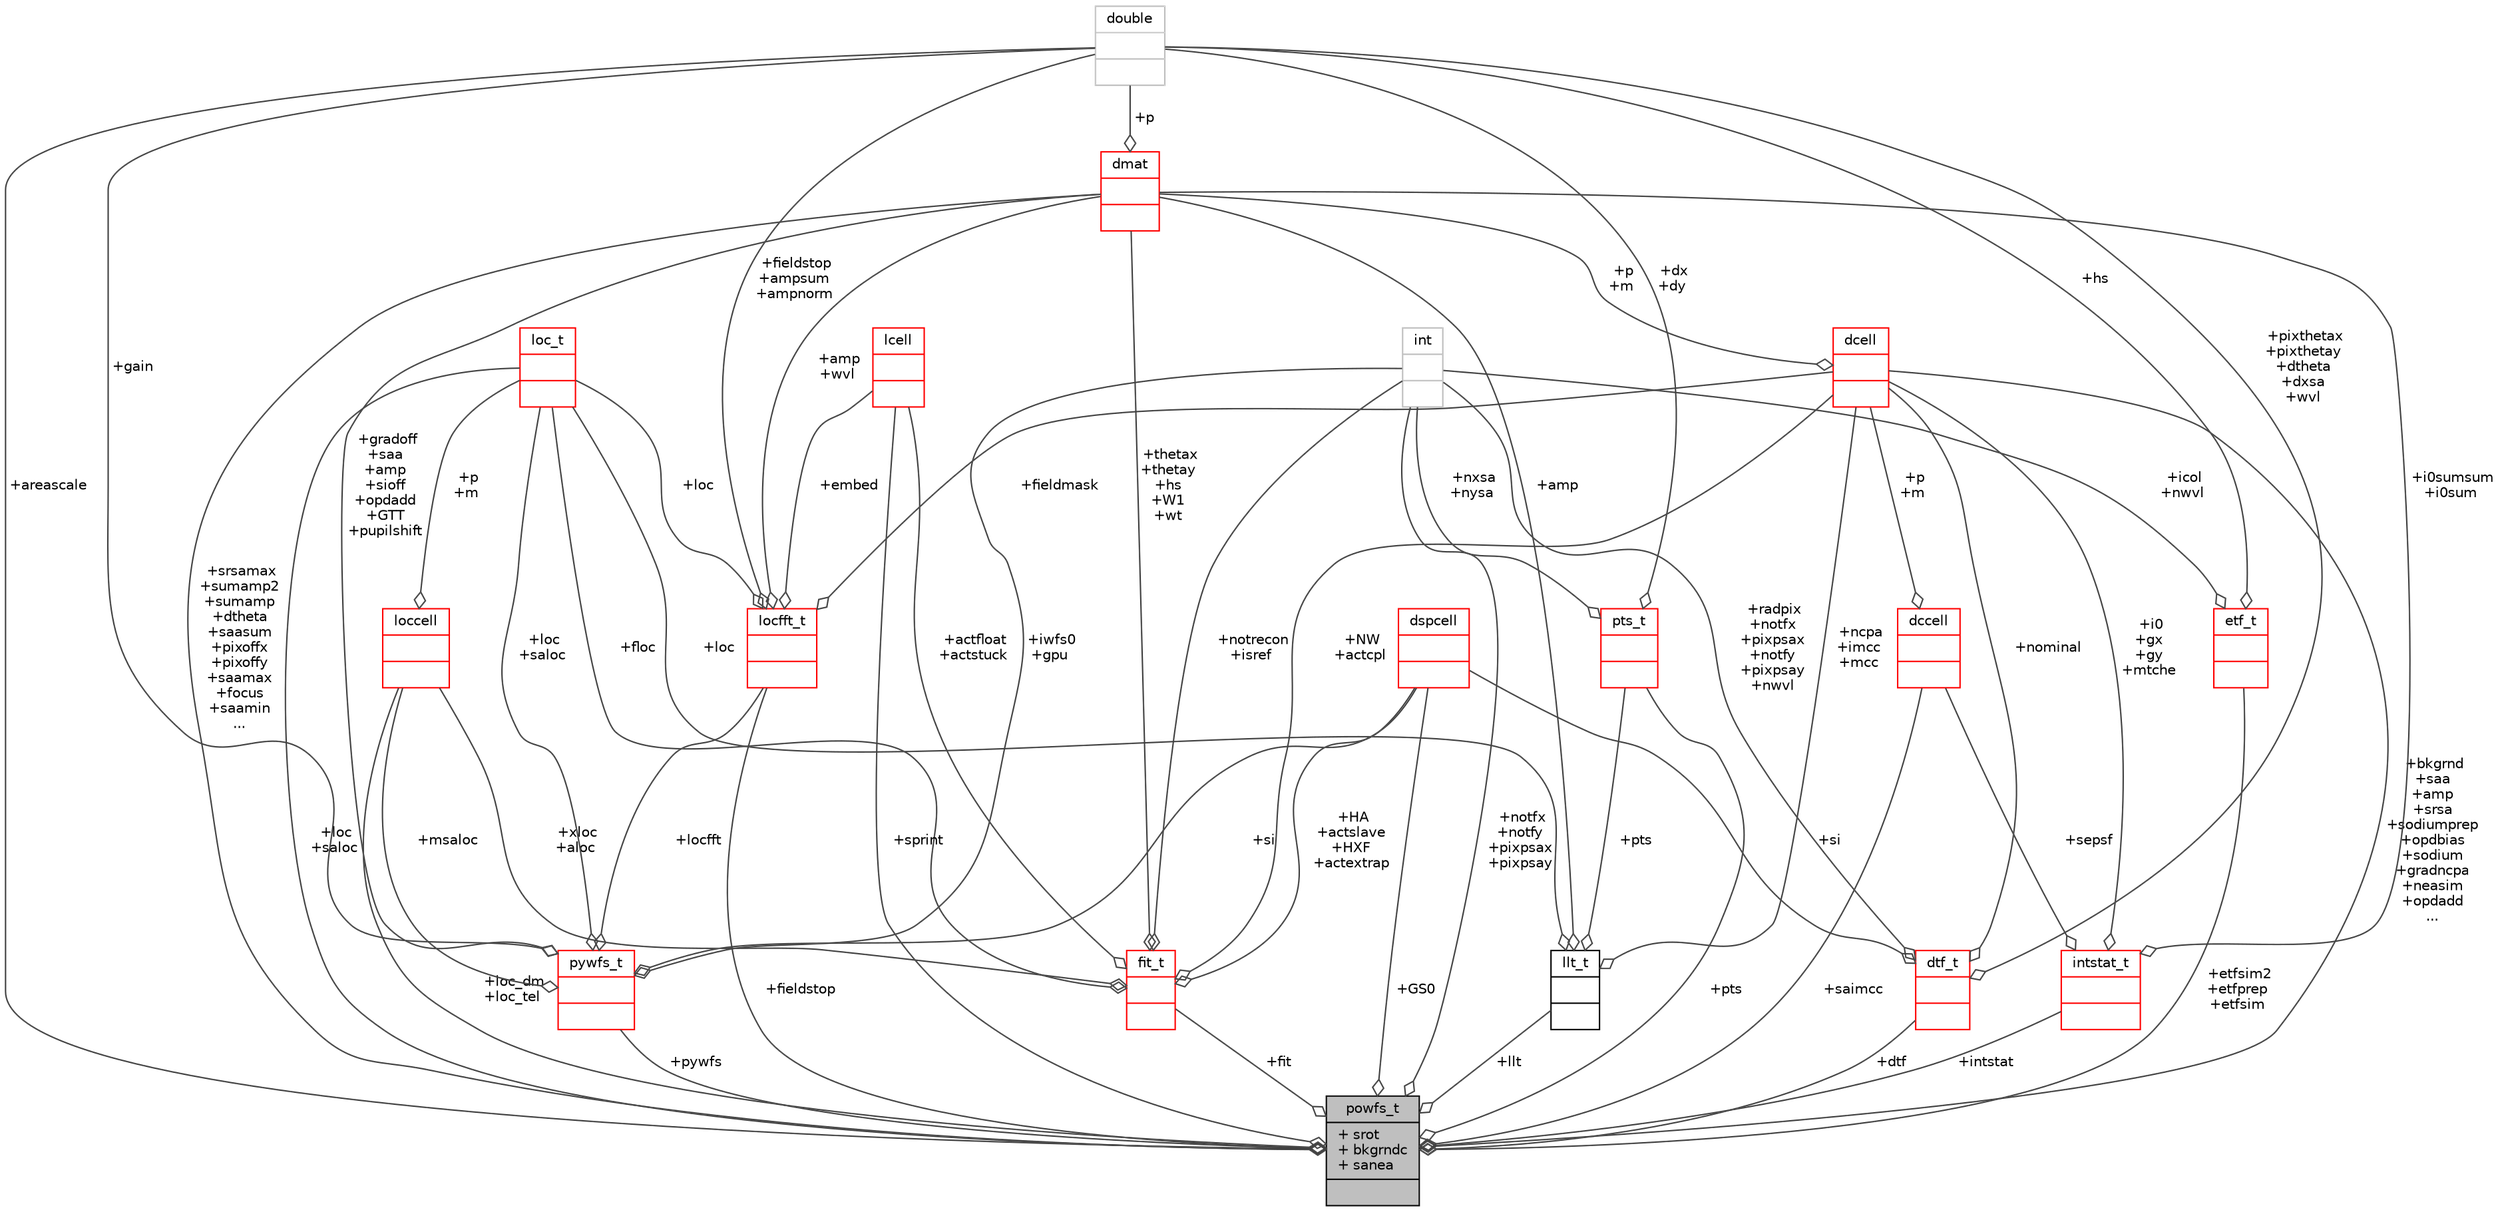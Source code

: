 digraph "powfs_t"
{
 // INTERACTIVE_SVG=YES
  bgcolor="transparent";
  edge [fontname="Helvetica",fontsize="10",labelfontname="Helvetica",labelfontsize="10"];
  node [fontname="Helvetica",fontsize="10",shape=record];
  Node70 [label="{powfs_t\n|+ srot\l+ bkgrndc\l+ sanea\l|}",height=0.2,width=0.4,color="black", fillcolor="grey75", style="filled", fontcolor="black"];
  Node71 -> Node70 [color="grey25",fontsize="10",style="solid",label=" +bkgrnd\n+saa\n+amp\n+srsa\n+sodiumprep\n+opdbias\n+sodium\n+gradncpa\n+neasim\n+opdadd\n..." ,arrowhead="odiamond",fontname="Helvetica"];
  Node71 [label="{dcell\n||}",height=0.2,width=0.4,color="red",URL="$type_8h.html#structdcell"];
  Node79 -> Node71 [color="grey25",fontsize="10",style="solid",label=" +p\n+m" ,arrowhead="odiamond",fontname="Helvetica"];
  Node79 [label="{dmat\n||}",height=0.2,width=0.4,color="red",URL="$type_8h.html#structdmat"];
  Node82 -> Node79 [color="grey25",fontsize="10",style="solid",label=" +p" ,arrowhead="odiamond",fontname="Helvetica"];
  Node82 [label="{double\n||}",height=0.2,width=0.4,color="grey75"];
  Node85 -> Node70 [color="grey25",fontsize="10",style="solid",label=" +loc_dm\n+loc_tel" ,arrowhead="odiamond",fontname="Helvetica"];
  Node85 [label="{loccell\n||}",height=0.2,width=0.4,color="red",URL="$type_8h.html#structloccell"];
  Node87 -> Node85 [color="grey25",fontsize="10",style="solid",label=" +p\n+m" ,arrowhead="odiamond",fontname="Helvetica"];
  Node87 [label="{loc_t\n||}",height=0.2,width=0.4,color="red",URL="$type_8h.html#structloc__t"];
  Node90 -> Node70 [color="grey25",fontsize="10",style="solid",label=" +GS0" ,arrowhead="odiamond",fontname="Helvetica"];
  Node90 [label="{dspcell\n||}",height=0.2,width=0.4,color="red",URL="$type_8h.html#structdspcell"];
  Node92 -> Node70 [color="grey25",fontsize="10",style="solid",label=" +saimcc" ,arrowhead="odiamond",fontname="Helvetica"];
  Node92 [label="{dccell\n||}",height=0.2,width=0.4,color="red",URL="$type_8h.html#structdccell"];
  Node71 -> Node92 [color="grey25",fontsize="10",style="solid",label=" +p\n+m" ,arrowhead="odiamond",fontname="Helvetica"];
  Node93 -> Node70 [color="grey25",fontsize="10",style="solid",label=" +llt" ,arrowhead="odiamond",fontname="Helvetica"];
  Node93 [label="{llt_t\n||}",height=0.2,width=0.4,color="black",URL="$maos_2types_8h.html#structllt__t"];
  Node71 -> Node93 [color="grey25",fontsize="10",style="solid",label=" +ncpa\n+imcc\n+mcc" ,arrowhead="odiamond",fontname="Helvetica"];
  Node79 -> Node93 [color="grey25",fontsize="10",style="solid",label=" +amp" ,arrowhead="odiamond",fontname="Helvetica"];
  Node94 -> Node93 [color="grey25",fontsize="10",style="solid",label=" +pts" ,arrowhead="odiamond",fontname="Helvetica"];
  Node94 [label="{pts_t\n||}",height=0.2,width=0.4,color="red",URL="$type_8h.html#structpts__t"];
  Node82 -> Node94 [color="grey25",fontsize="10",style="solid",label=" +dx\n+dy" ,arrowhead="odiamond",fontname="Helvetica"];
  Node74 -> Node94 [color="grey25",fontsize="10",style="solid",label=" +nxsa\n+nysa" ,arrowhead="odiamond",fontname="Helvetica"];
  Node74 [label="{int\n||}",height=0.2,width=0.4,color="grey75"];
  Node87 -> Node93 [color="grey25",fontsize="10",style="solid",label=" +loc" ,arrowhead="odiamond",fontname="Helvetica"];
  Node82 -> Node70 [color="grey25",fontsize="10",style="solid",label=" +areascale" ,arrowhead="odiamond",fontname="Helvetica"];
  Node96 -> Node70 [color="grey25",fontsize="10",style="solid",label=" +pywfs" ,arrowhead="odiamond",fontname="Helvetica"];
  Node96 [label="{pywfs_t\n||}",height=0.2,width=0.4,color="red",URL="$pywfs_8h.html#structpywfs__t"];
  Node85 -> Node96 [color="grey25",fontsize="10",style="solid",label=" +msaloc" ,arrowhead="odiamond",fontname="Helvetica"];
  Node90 -> Node96 [color="grey25",fontsize="10",style="solid",label=" +si" ,arrowhead="odiamond",fontname="Helvetica"];
  Node82 -> Node96 [color="grey25",fontsize="10",style="solid",label=" +gain" ,arrowhead="odiamond",fontname="Helvetica"];
  Node98 -> Node96 [color="grey25",fontsize="10",style="solid",label=" +locfft" ,arrowhead="odiamond",fontname="Helvetica"];
  Node98 [label="{locfft_t\n||}",height=0.2,width=0.4,color="red",URL="$locfft_8h.html#structlocfft__t"];
  Node71 -> Node98 [color="grey25",fontsize="10",style="solid",label=" +fieldmask" ,arrowhead="odiamond",fontname="Helvetica"];
  Node82 -> Node98 [color="grey25",fontsize="10",style="solid",label=" +fieldstop\n+ampsum\n+ampnorm" ,arrowhead="odiamond",fontname="Helvetica"];
  Node100 -> Node98 [color="grey25",fontsize="10",style="solid",label=" +embed" ,arrowhead="odiamond",fontname="Helvetica"];
  Node100 [label="{lcell\n||}",height=0.2,width=0.4,color="red",URL="$type_8h.html#structlcell"];
  Node79 -> Node98 [color="grey25",fontsize="10",style="solid",label=" +amp\n+wvl" ,arrowhead="odiamond",fontname="Helvetica"];
  Node87 -> Node98 [color="grey25",fontsize="10",style="solid",label=" +loc" ,arrowhead="odiamond",fontname="Helvetica"];
  Node74 -> Node96 [color="grey25",fontsize="10",style="solid",label=" +iwfs0\n+gpu" ,arrowhead="odiamond",fontname="Helvetica"];
  Node79 -> Node96 [color="grey25",fontsize="10",style="solid",label=" +gradoff\n+saa\n+amp\n+sioff\n+opdadd\n+GTT\n+pupilshift" ,arrowhead="odiamond",fontname="Helvetica"];
  Node87 -> Node96 [color="grey25",fontsize="10",style="solid",label=" +loc\n+saloc" ,arrowhead="odiamond",fontname="Helvetica"];
  Node104 -> Node70 [color="grey25",fontsize="10",style="solid",label=" +dtf" ,arrowhead="odiamond",fontname="Helvetica"];
  Node104 [label="{dtf_t\n||}",height=0.2,width=0.4,color="red",URL="$mkdtf_8h.html#structdtf__t"];
  Node71 -> Node104 [color="grey25",fontsize="10",style="solid",label=" +nominal" ,arrowhead="odiamond",fontname="Helvetica"];
  Node90 -> Node104 [color="grey25",fontsize="10",style="solid",label=" +si" ,arrowhead="odiamond",fontname="Helvetica"];
  Node82 -> Node104 [color="grey25",fontsize="10",style="solid",label=" +pixthetax\n+pixthetay\n+dtheta\n+dxsa\n+wvl" ,arrowhead="odiamond",fontname="Helvetica"];
  Node74 -> Node104 [color="grey25",fontsize="10",style="solid",label=" +radpix\n+notfx\n+pixpsax\n+notfy\n+pixpsay\n+nwvl" ,arrowhead="odiamond",fontname="Helvetica"];
  Node105 -> Node70 [color="grey25",fontsize="10",style="solid",label=" +etfsim2\n+etfprep\n+etfsim" ,arrowhead="odiamond",fontname="Helvetica"];
  Node105 [label="{etf_t\n||}",height=0.2,width=0.4,color="red",URL="$mkdtf_8h.html#structetf__t"];
  Node82 -> Node105 [color="grey25",fontsize="10",style="solid",label=" +hs" ,arrowhead="odiamond",fontname="Helvetica"];
  Node74 -> Node105 [color="grey25",fontsize="10",style="solid",label=" +icol\n+nwvl" ,arrowhead="odiamond",fontname="Helvetica"];
  Node106 -> Node70 [color="grey25",fontsize="10",style="solid",label=" +intstat" ,arrowhead="odiamond",fontname="Helvetica"];
  Node106 [label="{intstat_t\n||}",height=0.2,width=0.4,color="red",URL="$maos_2types_8h.html#structintstat__t"];
  Node71 -> Node106 [color="grey25",fontsize="10",style="solid",label=" +i0\n+gx\n+gy\n+mtche" ,arrowhead="odiamond",fontname="Helvetica"];
  Node92 -> Node106 [color="grey25",fontsize="10",style="solid",label=" +sepsf" ,arrowhead="odiamond",fontname="Helvetica"];
  Node79 -> Node106 [color="grey25",fontsize="10",style="solid",label=" +i0sumsum\n+i0sum" ,arrowhead="odiamond",fontname="Helvetica"];
  Node100 -> Node70 [color="grey25",fontsize="10",style="solid",label=" +sprint" ,arrowhead="odiamond",fontname="Helvetica"];
  Node98 -> Node70 [color="grey25",fontsize="10",style="solid",label=" +fieldstop" ,arrowhead="odiamond",fontname="Helvetica"];
  Node74 -> Node70 [color="grey25",fontsize="10",style="solid",label=" +notfx\n+notfy\n+pixpsax\n+pixpsay" ,arrowhead="odiamond",fontname="Helvetica"];
  Node79 -> Node70 [color="grey25",fontsize="10",style="solid",label=" +srsamax\n+sumamp2\n+sumamp\n+dtheta\n+saasum\n+pixoffx\n+pixoffy\n+saamax\n+focus\n+saamin\n..." ,arrowhead="odiamond",fontname="Helvetica"];
  Node94 -> Node70 [color="grey25",fontsize="10",style="solid",label=" +pts" ,arrowhead="odiamond",fontname="Helvetica"];
  Node108 -> Node70 [color="grey25",fontsize="10",style="solid",label=" +fit" ,arrowhead="odiamond",fontname="Helvetica"];
  Node108 [label="{fit_t\n||}",height=0.2,width=0.4,color="red",URL="$maos_2types_8h.html#structfit__t"];
  Node71 -> Node108 [color="grey25",fontsize="10",style="solid",label=" +NW\n+actcpl" ,arrowhead="odiamond",fontname="Helvetica"];
  Node85 -> Node108 [color="grey25",fontsize="10",style="solid",label=" +xloc\n+aloc" ,arrowhead="odiamond",fontname="Helvetica"];
  Node90 -> Node108 [color="grey25",fontsize="10",style="solid",label=" +HA\n+actslave\n+HXF\n+actextrap" ,arrowhead="odiamond",fontname="Helvetica"];
  Node100 -> Node108 [color="grey25",fontsize="10",style="solid",label=" +actfloat\n+actstuck" ,arrowhead="odiamond",fontname="Helvetica"];
  Node74 -> Node108 [color="grey25",fontsize="10",style="solid",label=" +notrecon\n+isref" ,arrowhead="odiamond",fontname="Helvetica"];
  Node79 -> Node108 [color="grey25",fontsize="10",style="solid",label=" +thetax\n+thetay\n+hs\n+W1\n+wt" ,arrowhead="odiamond",fontname="Helvetica"];
  Node87 -> Node108 [color="grey25",fontsize="10",style="solid",label=" +floc" ,arrowhead="odiamond",fontname="Helvetica"];
  Node87 -> Node70 [color="grey25",fontsize="10",style="solid",label=" +loc\n+saloc" ,arrowhead="odiamond",fontname="Helvetica"];
}

